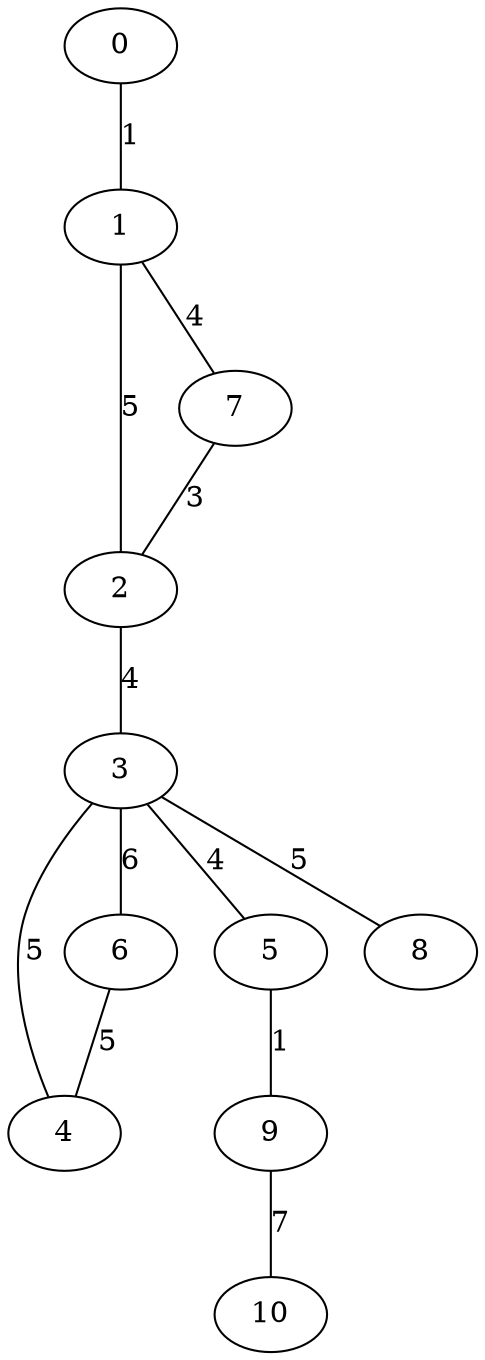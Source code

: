 graph g {
  0 [ habit = 4, size = 300, x = 2, y = 10 ]
  1 [ base = 2, habit = 10, size = 474, x = 3, y = 9 ]
  2 [ habit = 10, size = 385, x = 3, y = 6 ]
  3 [ habit = 1, size = 225, x = 4, y = 5 ]
  4 [ habit = 2, size = 420, x = 2, y = 4 ]
  5 [ habit = 9, size = 471, x = 6, y = 3 ]
  6 [ habit = 1, size = 495, x = 3, y = 2 ]
  7 [ habit = 4, size = 352, x = 1, y = 7 ]
  8 [ habit = 12, size = 272, x = 7, y = 6 ]
  9 [ base = 1, habit = 5, size = 195, x = 8, y = 2 ]
  10 [ habit = 12, size = 432, x = 10, y = 1 ]

  0 -- 1 [ label = 1, weight = 1 ]
  1 -- 2 [ label = 5, weight = 5 ]
  1 -- 7 [ label = 4, weight = 4 ]
  2 -- 3 [ label = 4, weight = 4 ]
  3 -- 8 [ label = 5, weight = 5 ]
  3 -- 4 [ label = 5, weight = 5 ]
  3 -- 5 [ label = 4, weight = 4 ]
  3 -- 6 [ label = 6, weight = 6 ]
  5 -- 9 [ label = 1, weight = 1 ]
  6 -- 4 [ label = 5, weight = 5 ]
  7 -- 2 [ label = 3, weight = 3 ]
  9 -- 10 [ label = 7, weight = 7 ]
}
